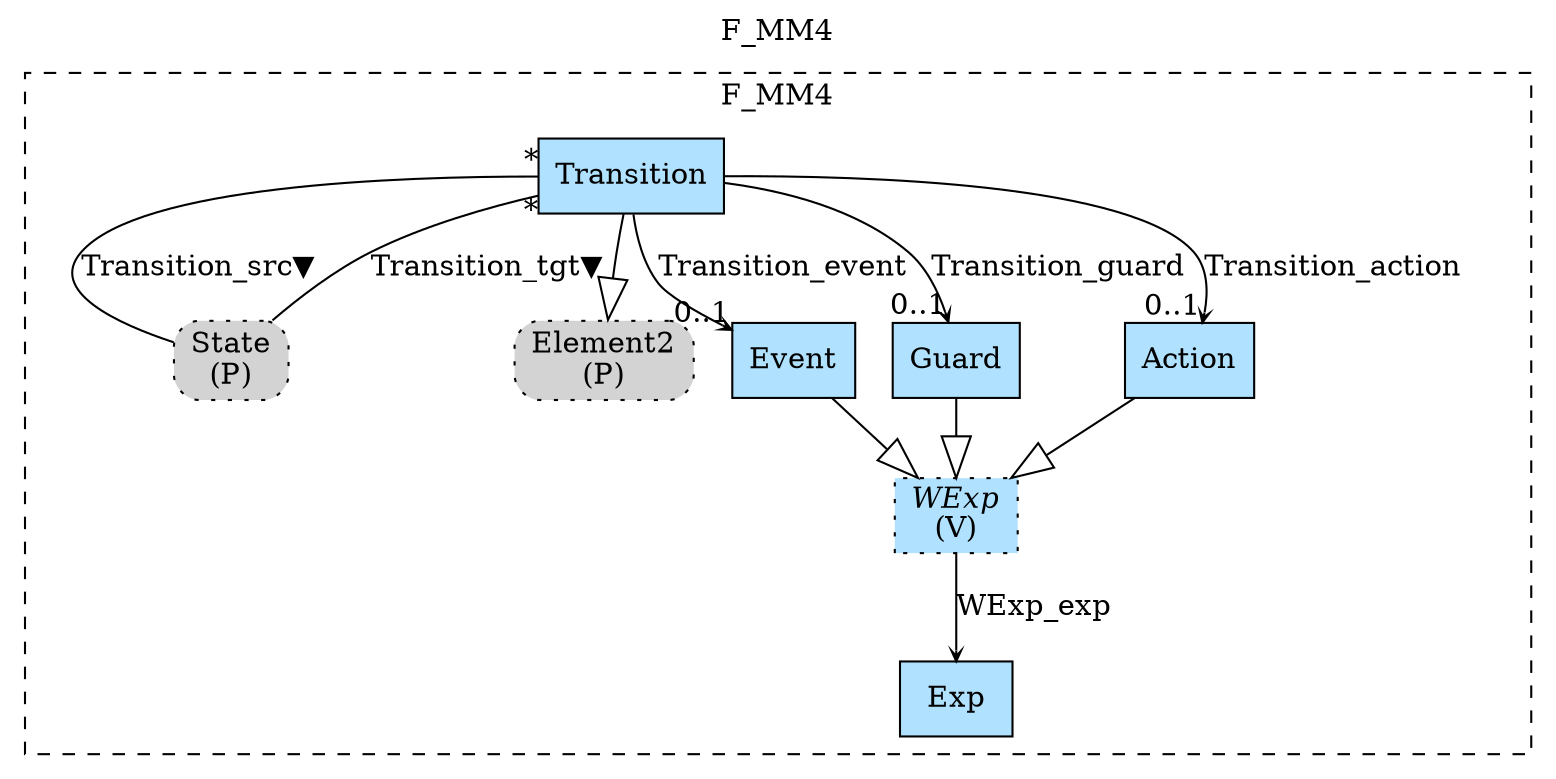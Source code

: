 digraph {graph[label=F_MM4,labelloc=tl,labelfontsize=12];
subgraph cluster_F_MM4{style=dashed;label=F_MM4;
"PState"[shape=box,fillcolor=lightgray,style ="rounded,filled,dotted",label=<State<br/>(P)>];
"PElement2"[shape=box,fillcolor=lightgray,style ="rounded,filled,dotted",label=<Element2<br/>(P)>];
"Transition"[shape=record,fillcolor=lightskyblue1,style = filled,label="Transition"];
"Event"[shape=record,fillcolor=lightskyblue1,style = filled,label="Event"];
"Guard"[shape=record,fillcolor=lightskyblue1,style = filled,label="Guard"];
"Action"[shape=record,fillcolor=lightskyblue1,style = filled,label="Action"];
"Exp"[shape=record,fillcolor=lightskyblue1,style = filled,label="Exp"];
"WExp"[shape=record,fillcolor=lightskyblue1,style ="filled,dotted",label=<{<I>WExp</I><br/>(V)}>];

"Transition"->"PState"[label="Transition_src▼",dir=none,taillabel="*",headlabel=""];
"Transition"->"PState"[label="Transition_tgt▼",dir=none,taillabel="*",headlabel=""];
"Transition"->"Event"[label="Transition_event",arrowhead=vee,headlabel="0..1",arrowsize=.5];
"Transition"->"Guard"[label="Transition_guard",arrowhead=vee,headlabel="0..1",arrowsize=.5];
"Transition"->"Action"[label="Transition_action",arrowhead=vee,headlabel="0..1",arrowsize=.5];
"Transition"->"PElement2"[arrowhead=onormal,arrowsize=2.0];
"WExp"->"Exp"[label="WExp_exp",arrowhead=vee,headlabel="",arrowsize=.5];
"Event"->"WExp"[arrowhead=onormal,arrowsize=2.0];
"Guard"->"WExp"[arrowhead=onormal,arrowsize=2.0];
"Action"->"WExp"[arrowhead=onormal,arrowsize=2.0];

}


}